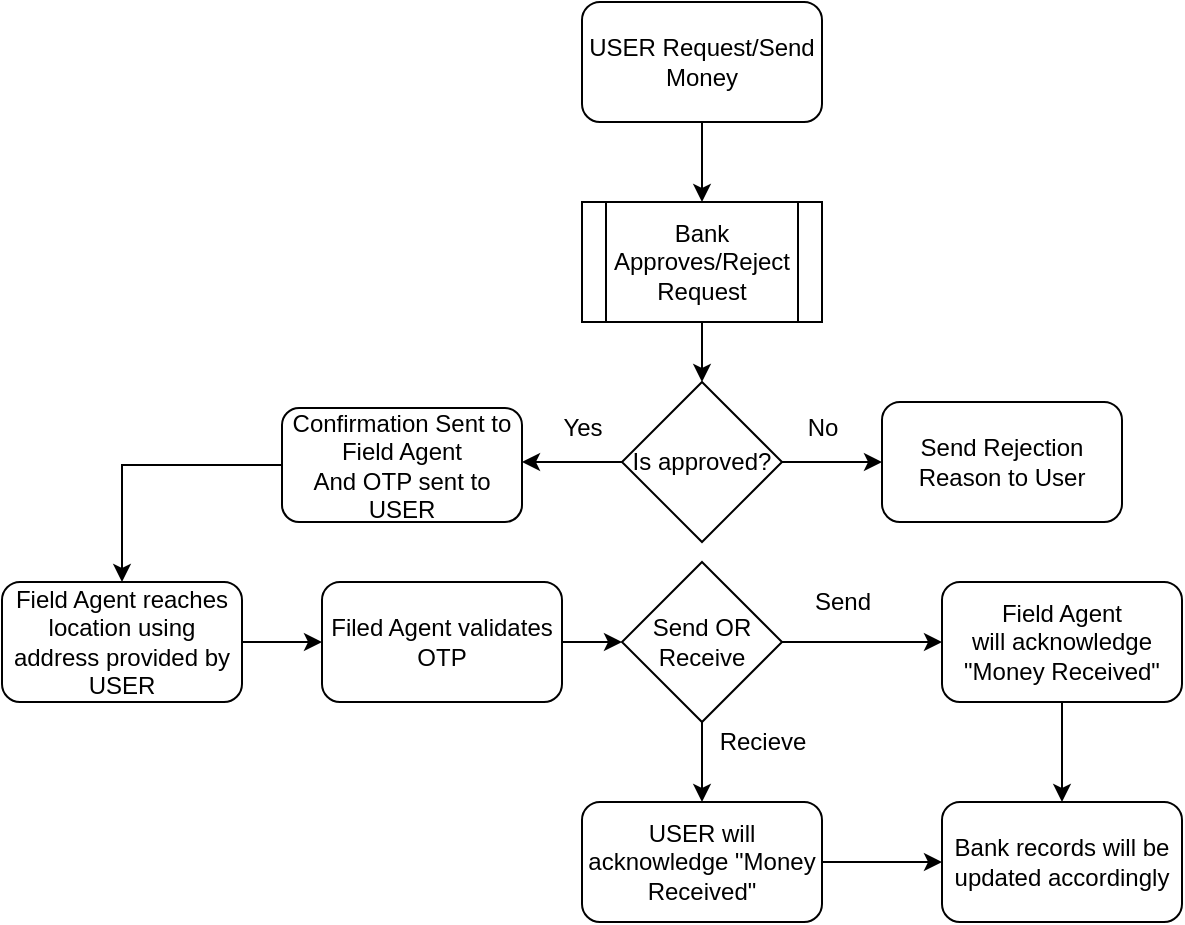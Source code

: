 <mxfile version="13.1.3" type="device"><diagram id="-IzRSF4AMOrFHh15Gmr4" name="Page-1"><mxGraphModel dx="1108" dy="482" grid="1" gridSize="10" guides="1" tooltips="1" connect="1" arrows="1" fold="1" page="1" pageScale="1" pageWidth="850" pageHeight="1100" math="0" shadow="0"><root><mxCell id="0"/><mxCell id="1" parent="0"/><mxCell id="XK70mJkED2P04V5DwkZY-2" style="edgeStyle=orthogonalEdgeStyle;rounded=0;orthogonalLoop=1;jettySize=auto;html=1;" edge="1" parent="1" source="XK70mJkED2P04V5DwkZY-1" target="XK70mJkED2P04V5DwkZY-3"><mxGeometry relative="1" as="geometry"><mxPoint x="410" y="150" as="targetPoint"/></mxGeometry></mxCell><mxCell id="XK70mJkED2P04V5DwkZY-1" value="USER Request/Send Money" style="rounded=1;whiteSpace=wrap;html=1;" vertex="1" parent="1"><mxGeometry x="350" y="20" width="120" height="60" as="geometry"/></mxCell><mxCell id="XK70mJkED2P04V5DwkZY-4" style="edgeStyle=orthogonalEdgeStyle;rounded=0;orthogonalLoop=1;jettySize=auto;html=1;" edge="1" parent="1" source="XK70mJkED2P04V5DwkZY-3" target="XK70mJkED2P04V5DwkZY-5"><mxGeometry relative="1" as="geometry"><mxPoint x="410" y="230" as="targetPoint"/></mxGeometry></mxCell><mxCell id="XK70mJkED2P04V5DwkZY-3" value="Bank Approves/Reject Request" style="shape=process;whiteSpace=wrap;html=1;backgroundOutline=1;" vertex="1" parent="1"><mxGeometry x="350" y="120" width="120" height="60" as="geometry"/></mxCell><mxCell id="XK70mJkED2P04V5DwkZY-6" style="edgeStyle=orthogonalEdgeStyle;rounded=0;orthogonalLoop=1;jettySize=auto;html=1;" edge="1" parent="1" source="XK70mJkED2P04V5DwkZY-5"><mxGeometry relative="1" as="geometry"><mxPoint x="320" y="250" as="targetPoint"/></mxGeometry></mxCell><mxCell id="XK70mJkED2P04V5DwkZY-8" style="edgeStyle=orthogonalEdgeStyle;rounded=0;orthogonalLoop=1;jettySize=auto;html=1;" edge="1" parent="1" source="XK70mJkED2P04V5DwkZY-5"><mxGeometry relative="1" as="geometry"><mxPoint x="500" y="250" as="targetPoint"/></mxGeometry></mxCell><mxCell id="XK70mJkED2P04V5DwkZY-5" value="Is approved?" style="rhombus;whiteSpace=wrap;html=1;" vertex="1" parent="1"><mxGeometry x="370" y="210" width="80" height="80" as="geometry"/></mxCell><mxCell id="XK70mJkED2P04V5DwkZY-7" value="Yes" style="text;html=1;align=center;verticalAlign=middle;resizable=0;points=[];autosize=1;" vertex="1" parent="1"><mxGeometry x="330" y="223" width="40" height="20" as="geometry"/></mxCell><mxCell id="XK70mJkED2P04V5DwkZY-9" value="No" style="text;html=1;align=center;verticalAlign=middle;resizable=0;points=[];autosize=1;" vertex="1" parent="1"><mxGeometry x="455" y="223" width="30" height="20" as="geometry"/></mxCell><mxCell id="XK70mJkED2P04V5DwkZY-10" value="Send Rejection Reason to User" style="rounded=1;whiteSpace=wrap;html=1;" vertex="1" parent="1"><mxGeometry x="500" y="220" width="120" height="60" as="geometry"/></mxCell><mxCell id="XK70mJkED2P04V5DwkZY-12" style="edgeStyle=orthogonalEdgeStyle;rounded=0;orthogonalLoop=1;jettySize=auto;html=1;" edge="1" parent="1" source="XK70mJkED2P04V5DwkZY-11" target="XK70mJkED2P04V5DwkZY-13"><mxGeometry relative="1" as="geometry"><mxPoint x="260" y="320" as="targetPoint"/></mxGeometry></mxCell><mxCell id="XK70mJkED2P04V5DwkZY-11" value="Confirmation Sent to Field Agent&lt;br&gt;And OTP sent to USER" style="rounded=1;whiteSpace=wrap;html=1;" vertex="1" parent="1"><mxGeometry x="200" y="223" width="120" height="57" as="geometry"/></mxCell><mxCell id="XK70mJkED2P04V5DwkZY-15" value="" style="edgeStyle=orthogonalEdgeStyle;rounded=0;orthogonalLoop=1;jettySize=auto;html=1;" edge="1" parent="1" source="XK70mJkED2P04V5DwkZY-13"><mxGeometry relative="1" as="geometry"><mxPoint x="220" y="340" as="targetPoint"/></mxGeometry></mxCell><mxCell id="XK70mJkED2P04V5DwkZY-13" value="Field Agent reaches location using address provided by USER" style="rounded=1;whiteSpace=wrap;html=1;" vertex="1" parent="1"><mxGeometry x="60" y="310" width="120" height="60" as="geometry"/></mxCell><mxCell id="XK70mJkED2P04V5DwkZY-17" value="" style="edgeStyle=orthogonalEdgeStyle;rounded=0;orthogonalLoop=1;jettySize=auto;html=1;" edge="1" parent="1" source="XK70mJkED2P04V5DwkZY-14"><mxGeometry relative="1" as="geometry"><mxPoint x="530" y="340" as="targetPoint"/></mxGeometry></mxCell><mxCell id="XK70mJkED2P04V5DwkZY-23" value="" style="edgeStyle=orthogonalEdgeStyle;rounded=0;orthogonalLoop=1;jettySize=auto;html=1;" edge="1" parent="1" source="XK70mJkED2P04V5DwkZY-14"><mxGeometry relative="1" as="geometry"><mxPoint x="410" y="420" as="targetPoint"/></mxGeometry></mxCell><mxCell id="XK70mJkED2P04V5DwkZY-14" value="Send OR Receive" style="rhombus;whiteSpace=wrap;html=1;" vertex="1" parent="1"><mxGeometry x="370" y="300" width="80" height="80" as="geometry"/></mxCell><mxCell id="XK70mJkED2P04V5DwkZY-32" value="" style="edgeStyle=orthogonalEdgeStyle;rounded=0;orthogonalLoop=1;jettySize=auto;html=1;" edge="1" parent="1" source="XK70mJkED2P04V5DwkZY-20" target="XK70mJkED2P04V5DwkZY-30"><mxGeometry relative="1" as="geometry"/></mxCell><mxCell id="XK70mJkED2P04V5DwkZY-20" value="Field Agent will&amp;nbsp;acknowledge &quot;Money Received&quot;" style="rounded=1;whiteSpace=wrap;html=1;" vertex="1" parent="1"><mxGeometry x="530" y="310" width="120" height="60" as="geometry"/></mxCell><mxCell id="XK70mJkED2P04V5DwkZY-21" value="Send" style="text;html=1;align=center;verticalAlign=middle;resizable=0;points=[];autosize=1;" vertex="1" parent="1"><mxGeometry x="460" y="310" width="40" height="20" as="geometry"/></mxCell><mxCell id="XK70mJkED2P04V5DwkZY-24" value="Recieve" style="text;html=1;align=center;verticalAlign=middle;resizable=0;points=[];autosize=1;" vertex="1" parent="1"><mxGeometry x="410" y="380" width="60" height="20" as="geometry"/></mxCell><mxCell id="XK70mJkED2P04V5DwkZY-31" value="" style="edgeStyle=orthogonalEdgeStyle;rounded=0;orthogonalLoop=1;jettySize=auto;html=1;" edge="1" parent="1" source="XK70mJkED2P04V5DwkZY-29" target="XK70mJkED2P04V5DwkZY-30"><mxGeometry relative="1" as="geometry"/></mxCell><mxCell id="XK70mJkED2P04V5DwkZY-29" value="USER will acknowledge &quot;Money Received&quot;" style="rounded=1;whiteSpace=wrap;html=1;" vertex="1" parent="1"><mxGeometry x="350" y="420" width="120" height="60" as="geometry"/></mxCell><mxCell id="XK70mJkED2P04V5DwkZY-30" value="Bank records will be updated accordingly" style="rounded=1;whiteSpace=wrap;html=1;" vertex="1" parent="1"><mxGeometry x="530" y="420" width="120" height="60" as="geometry"/></mxCell><mxCell id="XK70mJkED2P04V5DwkZY-34" value="" style="edgeStyle=orthogonalEdgeStyle;rounded=0;orthogonalLoop=1;jettySize=auto;html=1;" edge="1" parent="1" source="XK70mJkED2P04V5DwkZY-33" target="XK70mJkED2P04V5DwkZY-14"><mxGeometry relative="1" as="geometry"/></mxCell><mxCell id="XK70mJkED2P04V5DwkZY-33" value="Filed Agent validates OTP" style="rounded=1;whiteSpace=wrap;html=1;" vertex="1" parent="1"><mxGeometry x="220" y="310" width="120" height="60" as="geometry"/></mxCell></root></mxGraphModel></diagram></mxfile>
